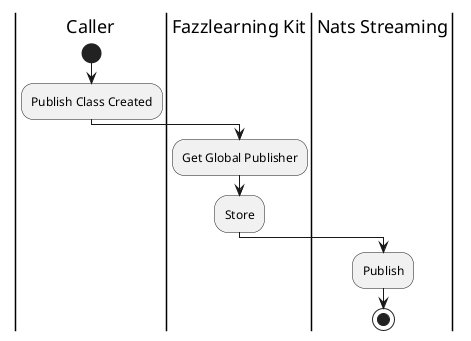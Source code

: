 @startuml PublishClassCreated

skinparam ConditionEndStyle hline
skinparam conditionStyle diamond
skinparam Monochrome true
skinparam Shadowing false

|Caller|
start
:Publish Class Created;

|Fazzlearning Kit|
:Get Global Publisher;
:Store;

|Nats Streaming|
:Publish;
stop
@enduml